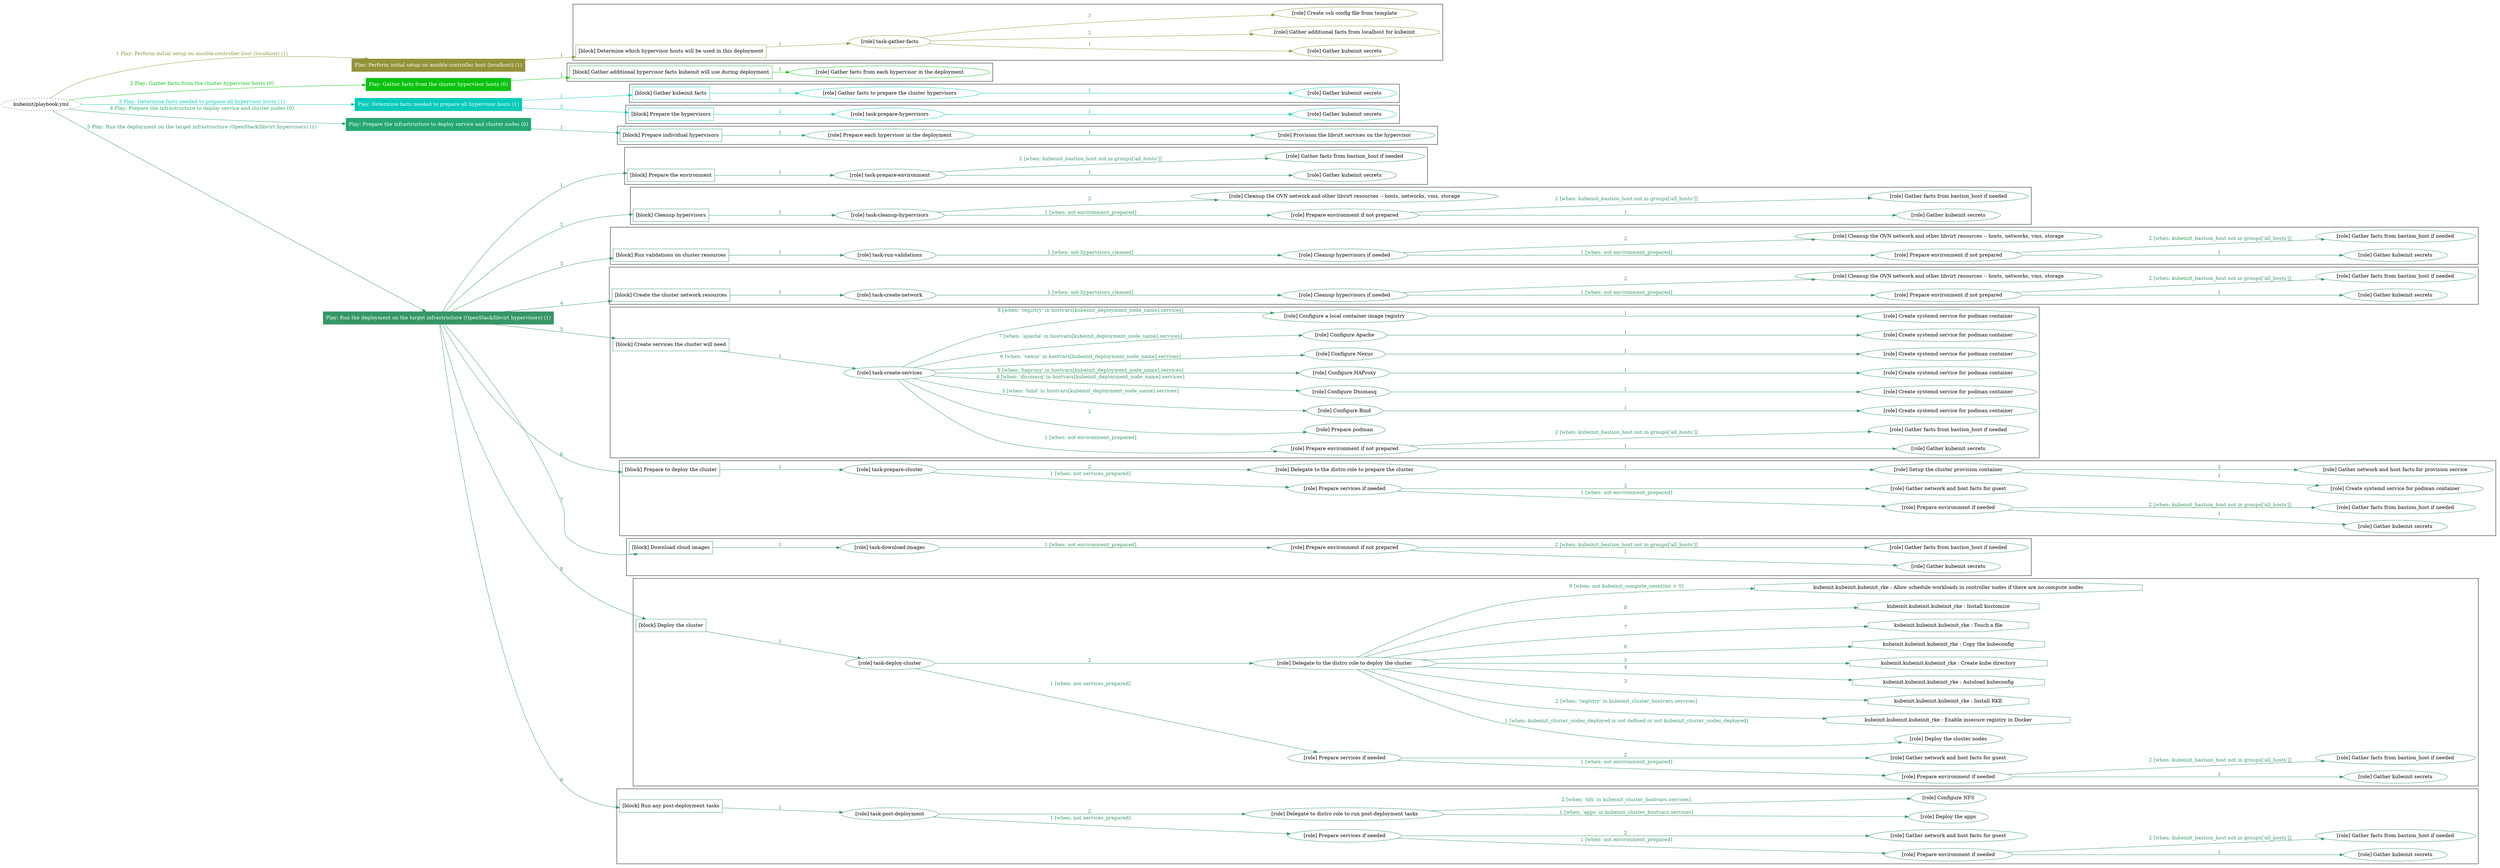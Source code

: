 digraph {
	graph [concentrate=true ordering=in rankdir=LR ratio=fill]
	edge [esep=5 sep=10]
	"kubeinit/playbook.yml" [URL="/home/runner/work/kubeinit/kubeinit/kubeinit/playbook.yml" id=playbook_8eedfed4 style=dotted]
	"kubeinit/playbook.yml" -> play_1e797858 [label="1 Play: Perform initial setup on ansible-controller host (localhost) (1)" color="#939239" fontcolor="#939239" id=edge_play_1e797858 labeltooltip="1 Play: Perform initial setup on ansible-controller host (localhost) (1)" tooltip="1 Play: Perform initial setup on ansible-controller host (localhost) (1)"]
	subgraph "Play: Perform initial setup on ansible-controller host (localhost) (1)" {
		play_1e797858 [label="Play: Perform initial setup on ansible-controller host (localhost) (1)" URL="/home/runner/work/kubeinit/kubeinit/kubeinit/playbook.yml" color="#939239" fontcolor="#ffffff" id=play_1e797858 shape=box style=filled tooltip=localhost]
		play_1e797858 -> block_a1bff16b [label=1 color="#939239" fontcolor="#939239" id=edge_block_a1bff16b labeltooltip=1 tooltip=1]
		subgraph cluster_block_a1bff16b {
			block_a1bff16b [label="[block] Determine which hypervisor hosts will be used in this deployment" URL="/home/runner/work/kubeinit/kubeinit/kubeinit/playbook.yml" color="#939239" id=block_a1bff16b labeltooltip="Determine which hypervisor hosts will be used in this deployment" shape=box tooltip="Determine which hypervisor hosts will be used in this deployment"]
			block_a1bff16b -> role_6d0905bd [label="1 " color="#939239" fontcolor="#939239" id=edge_role_6d0905bd labeltooltip="1 " tooltip="1 "]
			subgraph "task-gather-facts" {
				role_6d0905bd [label="[role] task-gather-facts" URL="/home/runner/work/kubeinit/kubeinit/kubeinit/playbook.yml" color="#939239" id=role_6d0905bd tooltip="task-gather-facts"]
				role_6d0905bd -> role_d5a49503 [label="1 " color="#939239" fontcolor="#939239" id=edge_role_d5a49503 labeltooltip="1 " tooltip="1 "]
				subgraph "Gather kubeinit secrets" {
					role_d5a49503 [label="[role] Gather kubeinit secrets" URL="/home/runner/.ansible/collections/ansible_collections/kubeinit/kubeinit/roles/kubeinit_prepare/tasks/build_hypervisors_group.yml" color="#939239" id=role_d5a49503 tooltip="Gather kubeinit secrets"]
				}
				role_6d0905bd -> role_58026730 [label="2 " color="#939239" fontcolor="#939239" id=edge_role_58026730 labeltooltip="2 " tooltip="2 "]
				subgraph "Gather additional facts from localhost for kubeinit" {
					role_58026730 [label="[role] Gather additional facts from localhost for kubeinit" URL="/home/runner/.ansible/collections/ansible_collections/kubeinit/kubeinit/roles/kubeinit_prepare/tasks/build_hypervisors_group.yml" color="#939239" id=role_58026730 tooltip="Gather additional facts from localhost for kubeinit"]
				}
				role_6d0905bd -> role_0a7278ac [label="3 " color="#939239" fontcolor="#939239" id=edge_role_0a7278ac labeltooltip="3 " tooltip="3 "]
				subgraph "Create ssh config file from template" {
					role_0a7278ac [label="[role] Create ssh config file from template" URL="/home/runner/.ansible/collections/ansible_collections/kubeinit/kubeinit/roles/kubeinit_prepare/tasks/build_hypervisors_group.yml" color="#939239" id=role_0a7278ac tooltip="Create ssh config file from template"]
				}
			}
		}
	}
	"kubeinit/playbook.yml" -> play_204adbff [label="2 Play: Gather facts from the cluster hypervisor hosts (0)" color="#0ac210" fontcolor="#0ac210" id=edge_play_204adbff labeltooltip="2 Play: Gather facts from the cluster hypervisor hosts (0)" tooltip="2 Play: Gather facts from the cluster hypervisor hosts (0)"]
	subgraph "Play: Gather facts from the cluster hypervisor hosts (0)" {
		play_204adbff [label="Play: Gather facts from the cluster hypervisor hosts (0)" URL="/home/runner/work/kubeinit/kubeinit/kubeinit/playbook.yml" color="#0ac210" fontcolor="#ffffff" id=play_204adbff shape=box style=filled tooltip="Play: Gather facts from the cluster hypervisor hosts (0)"]
		play_204adbff -> block_8c978cdd [label=1 color="#0ac210" fontcolor="#0ac210" id=edge_block_8c978cdd labeltooltip=1 tooltip=1]
		subgraph cluster_block_8c978cdd {
			block_8c978cdd [label="[block] Gather additional hypervisor facts kubeinit will use during deployment" URL="/home/runner/work/kubeinit/kubeinit/kubeinit/playbook.yml" color="#0ac210" id=block_8c978cdd labeltooltip="Gather additional hypervisor facts kubeinit will use during deployment" shape=box tooltip="Gather additional hypervisor facts kubeinit will use during deployment"]
			block_8c978cdd -> role_9848b742 [label="1 " color="#0ac210" fontcolor="#0ac210" id=edge_role_9848b742 labeltooltip="1 " tooltip="1 "]
			subgraph "Gather facts from each hypervisor in the deployment" {
				role_9848b742 [label="[role] Gather facts from each hypervisor in the deployment" URL="/home/runner/work/kubeinit/kubeinit/kubeinit/playbook.yml" color="#0ac210" id=role_9848b742 tooltip="Gather facts from each hypervisor in the deployment"]
			}
		}
	}
	"kubeinit/playbook.yml" -> play_ca0d9baa [label="3 Play: Determine facts needed to prepare all hypervisor hosts (1)" color="#01cbb9" fontcolor="#01cbb9" id=edge_play_ca0d9baa labeltooltip="3 Play: Determine facts needed to prepare all hypervisor hosts (1)" tooltip="3 Play: Determine facts needed to prepare all hypervisor hosts (1)"]
	subgraph "Play: Determine facts needed to prepare all hypervisor hosts (1)" {
		play_ca0d9baa [label="Play: Determine facts needed to prepare all hypervisor hosts (1)" URL="/home/runner/work/kubeinit/kubeinit/kubeinit/playbook.yml" color="#01cbb9" fontcolor="#ffffff" id=play_ca0d9baa shape=box style=filled tooltip=localhost]
		play_ca0d9baa -> block_d8642d0f [label=1 color="#01cbb9" fontcolor="#01cbb9" id=edge_block_d8642d0f labeltooltip=1 tooltip=1]
		subgraph cluster_block_d8642d0f {
			block_d8642d0f [label="[block] Gather kubeinit facts" URL="/home/runner/work/kubeinit/kubeinit/kubeinit/playbook.yml" color="#01cbb9" id=block_d8642d0f labeltooltip="Gather kubeinit facts" shape=box tooltip="Gather kubeinit facts"]
			block_d8642d0f -> role_0ba8c899 [label="1 " color="#01cbb9" fontcolor="#01cbb9" id=edge_role_0ba8c899 labeltooltip="1 " tooltip="1 "]
			subgraph "Gather facts to prepare the cluster hypervisors" {
				role_0ba8c899 [label="[role] Gather facts to prepare the cluster hypervisors" URL="/home/runner/work/kubeinit/kubeinit/kubeinit/playbook.yml" color="#01cbb9" id=role_0ba8c899 tooltip="Gather facts to prepare the cluster hypervisors"]
				role_0ba8c899 -> role_d8b96870 [label="1 " color="#01cbb9" fontcolor="#01cbb9" id=edge_role_d8b96870 labeltooltip="1 " tooltip="1 "]
				subgraph "Gather kubeinit secrets" {
					role_d8b96870 [label="[role] Gather kubeinit secrets" URL="/home/runner/.ansible/collections/ansible_collections/kubeinit/kubeinit/roles/kubeinit_prepare/tasks/gather_kubeinit_facts.yml" color="#01cbb9" id=role_d8b96870 tooltip="Gather kubeinit secrets"]
				}
			}
		}
		play_ca0d9baa -> block_3d84497c [label=2 color="#01cbb9" fontcolor="#01cbb9" id=edge_block_3d84497c labeltooltip=2 tooltip=2]
		subgraph cluster_block_3d84497c {
			block_3d84497c [label="[block] Prepare the hypervisors" URL="/home/runner/work/kubeinit/kubeinit/kubeinit/playbook.yml" color="#01cbb9" id=block_3d84497c labeltooltip="Prepare the hypervisors" shape=box tooltip="Prepare the hypervisors"]
			block_3d84497c -> role_4d0ea5f3 [label="1 " color="#01cbb9" fontcolor="#01cbb9" id=edge_role_4d0ea5f3 labeltooltip="1 " tooltip="1 "]
			subgraph "task-prepare-hypervisors" {
				role_4d0ea5f3 [label="[role] task-prepare-hypervisors" URL="/home/runner/work/kubeinit/kubeinit/kubeinit/playbook.yml" color="#01cbb9" id=role_4d0ea5f3 tooltip="task-prepare-hypervisors"]
				role_4d0ea5f3 -> role_4bec5a34 [label="1 " color="#01cbb9" fontcolor="#01cbb9" id=edge_role_4bec5a34 labeltooltip="1 " tooltip="1 "]
				subgraph "Gather kubeinit secrets" {
					role_4bec5a34 [label="[role] Gather kubeinit secrets" URL="/home/runner/.ansible/collections/ansible_collections/kubeinit/kubeinit/roles/kubeinit_prepare/tasks/gather_kubeinit_facts.yml" color="#01cbb9" id=role_4bec5a34 tooltip="Gather kubeinit secrets"]
				}
			}
		}
	}
	"kubeinit/playbook.yml" -> play_868d81d6 [label="4 Play: Prepare the infrastructure to deploy service and cluster nodes (0)" color="#24a872" fontcolor="#24a872" id=edge_play_868d81d6 labeltooltip="4 Play: Prepare the infrastructure to deploy service and cluster nodes (0)" tooltip="4 Play: Prepare the infrastructure to deploy service and cluster nodes (0)"]
	subgraph "Play: Prepare the infrastructure to deploy service and cluster nodes (0)" {
		play_868d81d6 [label="Play: Prepare the infrastructure to deploy service and cluster nodes (0)" URL="/home/runner/work/kubeinit/kubeinit/kubeinit/playbook.yml" color="#24a872" fontcolor="#ffffff" id=play_868d81d6 shape=box style=filled tooltip="Play: Prepare the infrastructure to deploy service and cluster nodes (0)"]
		play_868d81d6 -> block_a5292ccb [label=1 color="#24a872" fontcolor="#24a872" id=edge_block_a5292ccb labeltooltip=1 tooltip=1]
		subgraph cluster_block_a5292ccb {
			block_a5292ccb [label="[block] Prepare individual hypervisors" URL="/home/runner/work/kubeinit/kubeinit/kubeinit/playbook.yml" color="#24a872" id=block_a5292ccb labeltooltip="Prepare individual hypervisors" shape=box tooltip="Prepare individual hypervisors"]
			block_a5292ccb -> role_bed4e971 [label="1 " color="#24a872" fontcolor="#24a872" id=edge_role_bed4e971 labeltooltip="1 " tooltip="1 "]
			subgraph "Prepare each hypervisor in the deployment" {
				role_bed4e971 [label="[role] Prepare each hypervisor in the deployment" URL="/home/runner/work/kubeinit/kubeinit/kubeinit/playbook.yml" color="#24a872" id=role_bed4e971 tooltip="Prepare each hypervisor in the deployment"]
				role_bed4e971 -> role_b795a69f [label="1 " color="#24a872" fontcolor="#24a872" id=edge_role_b795a69f labeltooltip="1 " tooltip="1 "]
				subgraph "Provision the libvirt services on the hypervisor" {
					role_b795a69f [label="[role] Provision the libvirt services on the hypervisor" URL="/home/runner/.ansible/collections/ansible_collections/kubeinit/kubeinit/roles/kubeinit_prepare/tasks/prepare_hypervisor.yml" color="#24a872" id=role_b795a69f tooltip="Provision the libvirt services on the hypervisor"]
				}
			}
		}
	}
	"kubeinit/playbook.yml" -> play_0445d84b [label="5 Play: Run the deployment on the target infrastructure (OpenStack/libvirt hypervisors) (1)" color="#359765" fontcolor="#359765" id=edge_play_0445d84b labeltooltip="5 Play: Run the deployment on the target infrastructure (OpenStack/libvirt hypervisors) (1)" tooltip="5 Play: Run the deployment on the target infrastructure (OpenStack/libvirt hypervisors) (1)"]
	subgraph "Play: Run the deployment on the target infrastructure (OpenStack/libvirt hypervisors) (1)" {
		play_0445d84b [label="Play: Run the deployment on the target infrastructure (OpenStack/libvirt hypervisors) (1)" URL="/home/runner/work/kubeinit/kubeinit/kubeinit/playbook.yml" color="#359765" fontcolor="#ffffff" id=play_0445d84b shape=box style=filled tooltip=localhost]
		play_0445d84b -> block_8e7015ad [label=1 color="#359765" fontcolor="#359765" id=edge_block_8e7015ad labeltooltip=1 tooltip=1]
		subgraph cluster_block_8e7015ad {
			block_8e7015ad [label="[block] Prepare the environment" URL="/home/runner/work/kubeinit/kubeinit/kubeinit/playbook.yml" color="#359765" id=block_8e7015ad labeltooltip="Prepare the environment" shape=box tooltip="Prepare the environment"]
			block_8e7015ad -> role_ce6ff0a6 [label="1 " color="#359765" fontcolor="#359765" id=edge_role_ce6ff0a6 labeltooltip="1 " tooltip="1 "]
			subgraph "task-prepare-environment" {
				role_ce6ff0a6 [label="[role] task-prepare-environment" URL="/home/runner/work/kubeinit/kubeinit/kubeinit/playbook.yml" color="#359765" id=role_ce6ff0a6 tooltip="task-prepare-environment"]
				role_ce6ff0a6 -> role_69020e70 [label="1 " color="#359765" fontcolor="#359765" id=edge_role_69020e70 labeltooltip="1 " tooltip="1 "]
				subgraph "Gather kubeinit secrets" {
					role_69020e70 [label="[role] Gather kubeinit secrets" URL="/home/runner/.ansible/collections/ansible_collections/kubeinit/kubeinit/roles/kubeinit_prepare/tasks/gather_kubeinit_facts.yml" color="#359765" id=role_69020e70 tooltip="Gather kubeinit secrets"]
				}
				role_ce6ff0a6 -> role_15342adc [label="2 [when: kubeinit_bastion_host not in groups['all_hosts']]" color="#359765" fontcolor="#359765" id=edge_role_15342adc labeltooltip="2 [when: kubeinit_bastion_host not in groups['all_hosts']]" tooltip="2 [when: kubeinit_bastion_host not in groups['all_hosts']]"]
				subgraph "Gather facts from bastion_host if needed" {
					role_15342adc [label="[role] Gather facts from bastion_host if needed" URL="/home/runner/.ansible/collections/ansible_collections/kubeinit/kubeinit/roles/kubeinit_prepare/tasks/main.yml" color="#359765" id=role_15342adc tooltip="Gather facts from bastion_host if needed"]
				}
			}
		}
		play_0445d84b -> block_17ed2532 [label=2 color="#359765" fontcolor="#359765" id=edge_block_17ed2532 labeltooltip=2 tooltip=2]
		subgraph cluster_block_17ed2532 {
			block_17ed2532 [label="[block] Cleanup hypervisors" URL="/home/runner/work/kubeinit/kubeinit/kubeinit/playbook.yml" color="#359765" id=block_17ed2532 labeltooltip="Cleanup hypervisors" shape=box tooltip="Cleanup hypervisors"]
			block_17ed2532 -> role_45a2e461 [label="1 " color="#359765" fontcolor="#359765" id=edge_role_45a2e461 labeltooltip="1 " tooltip="1 "]
			subgraph "task-cleanup-hypervisors" {
				role_45a2e461 [label="[role] task-cleanup-hypervisors" URL="/home/runner/work/kubeinit/kubeinit/kubeinit/playbook.yml" color="#359765" id=role_45a2e461 tooltip="task-cleanup-hypervisors"]
				role_45a2e461 -> role_2f07bc7a [label="1 [when: not environment_prepared]" color="#359765" fontcolor="#359765" id=edge_role_2f07bc7a labeltooltip="1 [when: not environment_prepared]" tooltip="1 [when: not environment_prepared]"]
				subgraph "Prepare environment if not prepared" {
					role_2f07bc7a [label="[role] Prepare environment if not prepared" URL="/home/runner/.ansible/collections/ansible_collections/kubeinit/kubeinit/roles/kubeinit_libvirt/tasks/cleanup_hypervisors.yml" color="#359765" id=role_2f07bc7a tooltip="Prepare environment if not prepared"]
					role_2f07bc7a -> role_24176b82 [label="1 " color="#359765" fontcolor="#359765" id=edge_role_24176b82 labeltooltip="1 " tooltip="1 "]
					subgraph "Gather kubeinit secrets" {
						role_24176b82 [label="[role] Gather kubeinit secrets" URL="/home/runner/.ansible/collections/ansible_collections/kubeinit/kubeinit/roles/kubeinit_prepare/tasks/gather_kubeinit_facts.yml" color="#359765" id=role_24176b82 tooltip="Gather kubeinit secrets"]
					}
					role_2f07bc7a -> role_0f2d4a53 [label="2 [when: kubeinit_bastion_host not in groups['all_hosts']]" color="#359765" fontcolor="#359765" id=edge_role_0f2d4a53 labeltooltip="2 [when: kubeinit_bastion_host not in groups['all_hosts']]" tooltip="2 [when: kubeinit_bastion_host not in groups['all_hosts']]"]
					subgraph "Gather facts from bastion_host if needed" {
						role_0f2d4a53 [label="[role] Gather facts from bastion_host if needed" URL="/home/runner/.ansible/collections/ansible_collections/kubeinit/kubeinit/roles/kubeinit_prepare/tasks/main.yml" color="#359765" id=role_0f2d4a53 tooltip="Gather facts from bastion_host if needed"]
					}
				}
				role_45a2e461 -> role_9709f04d [label="2 " color="#359765" fontcolor="#359765" id=edge_role_9709f04d labeltooltip="2 " tooltip="2 "]
				subgraph "Cleanup the OVN network and other libvirt resources -- hosts, networks, vms, storage" {
					role_9709f04d [label="[role] Cleanup the OVN network and other libvirt resources -- hosts, networks, vms, storage" URL="/home/runner/.ansible/collections/ansible_collections/kubeinit/kubeinit/roles/kubeinit_libvirt/tasks/cleanup_hypervisors.yml" color="#359765" id=role_9709f04d tooltip="Cleanup the OVN network and other libvirt resources -- hosts, networks, vms, storage"]
				}
			}
		}
		play_0445d84b -> block_4236ca18 [label=3 color="#359765" fontcolor="#359765" id=edge_block_4236ca18 labeltooltip=3 tooltip=3]
		subgraph cluster_block_4236ca18 {
			block_4236ca18 [label="[block] Run validations on cluster resources" URL="/home/runner/work/kubeinit/kubeinit/kubeinit/playbook.yml" color="#359765" id=block_4236ca18 labeltooltip="Run validations on cluster resources" shape=box tooltip="Run validations on cluster resources"]
			block_4236ca18 -> role_39589f9a [label="1 " color="#359765" fontcolor="#359765" id=edge_role_39589f9a labeltooltip="1 " tooltip="1 "]
			subgraph "task-run-validations" {
				role_39589f9a [label="[role] task-run-validations" URL="/home/runner/work/kubeinit/kubeinit/kubeinit/playbook.yml" color="#359765" id=role_39589f9a tooltip="task-run-validations"]
				role_39589f9a -> role_db1f4ced [label="1 [when: not hypervisors_cleaned]" color="#359765" fontcolor="#359765" id=edge_role_db1f4ced labeltooltip="1 [when: not hypervisors_cleaned]" tooltip="1 [when: not hypervisors_cleaned]"]
				subgraph "Cleanup hypervisors if needed" {
					role_db1f4ced [label="[role] Cleanup hypervisors if needed" URL="/home/runner/.ansible/collections/ansible_collections/kubeinit/kubeinit/roles/kubeinit_validations/tasks/main.yml" color="#359765" id=role_db1f4ced tooltip="Cleanup hypervisors if needed"]
					role_db1f4ced -> role_156ed389 [label="1 [when: not environment_prepared]" color="#359765" fontcolor="#359765" id=edge_role_156ed389 labeltooltip="1 [when: not environment_prepared]" tooltip="1 [when: not environment_prepared]"]
					subgraph "Prepare environment if not prepared" {
						role_156ed389 [label="[role] Prepare environment if not prepared" URL="/home/runner/.ansible/collections/ansible_collections/kubeinit/kubeinit/roles/kubeinit_libvirt/tasks/cleanup_hypervisors.yml" color="#359765" id=role_156ed389 tooltip="Prepare environment if not prepared"]
						role_156ed389 -> role_0f1ed8f8 [label="1 " color="#359765" fontcolor="#359765" id=edge_role_0f1ed8f8 labeltooltip="1 " tooltip="1 "]
						subgraph "Gather kubeinit secrets" {
							role_0f1ed8f8 [label="[role] Gather kubeinit secrets" URL="/home/runner/.ansible/collections/ansible_collections/kubeinit/kubeinit/roles/kubeinit_prepare/tasks/gather_kubeinit_facts.yml" color="#359765" id=role_0f1ed8f8 tooltip="Gather kubeinit secrets"]
						}
						role_156ed389 -> role_5d978b89 [label="2 [when: kubeinit_bastion_host not in groups['all_hosts']]" color="#359765" fontcolor="#359765" id=edge_role_5d978b89 labeltooltip="2 [when: kubeinit_bastion_host not in groups['all_hosts']]" tooltip="2 [when: kubeinit_bastion_host not in groups['all_hosts']]"]
						subgraph "Gather facts from bastion_host if needed" {
							role_5d978b89 [label="[role] Gather facts from bastion_host if needed" URL="/home/runner/.ansible/collections/ansible_collections/kubeinit/kubeinit/roles/kubeinit_prepare/tasks/main.yml" color="#359765" id=role_5d978b89 tooltip="Gather facts from bastion_host if needed"]
						}
					}
					role_db1f4ced -> role_2ca98962 [label="2 " color="#359765" fontcolor="#359765" id=edge_role_2ca98962 labeltooltip="2 " tooltip="2 "]
					subgraph "Cleanup the OVN network and other libvirt resources -- hosts, networks, vms, storage" {
						role_2ca98962 [label="[role] Cleanup the OVN network and other libvirt resources -- hosts, networks, vms, storage" URL="/home/runner/.ansible/collections/ansible_collections/kubeinit/kubeinit/roles/kubeinit_libvirt/tasks/cleanup_hypervisors.yml" color="#359765" id=role_2ca98962 tooltip="Cleanup the OVN network and other libvirt resources -- hosts, networks, vms, storage"]
					}
				}
			}
		}
		play_0445d84b -> block_2b06a42c [label=4 color="#359765" fontcolor="#359765" id=edge_block_2b06a42c labeltooltip=4 tooltip=4]
		subgraph cluster_block_2b06a42c {
			block_2b06a42c [label="[block] Create the cluster network resources" URL="/home/runner/work/kubeinit/kubeinit/kubeinit/playbook.yml" color="#359765" id=block_2b06a42c labeltooltip="Create the cluster network resources" shape=box tooltip="Create the cluster network resources"]
			block_2b06a42c -> role_46e4e333 [label="1 " color="#359765" fontcolor="#359765" id=edge_role_46e4e333 labeltooltip="1 " tooltip="1 "]
			subgraph "task-create-network" {
				role_46e4e333 [label="[role] task-create-network" URL="/home/runner/work/kubeinit/kubeinit/kubeinit/playbook.yml" color="#359765" id=role_46e4e333 tooltip="task-create-network"]
				role_46e4e333 -> role_e4f7f6da [label="1 [when: not hypervisors_cleaned]" color="#359765" fontcolor="#359765" id=edge_role_e4f7f6da labeltooltip="1 [when: not hypervisors_cleaned]" tooltip="1 [when: not hypervisors_cleaned]"]
				subgraph "Cleanup hypervisors if needed" {
					role_e4f7f6da [label="[role] Cleanup hypervisors if needed" URL="/home/runner/.ansible/collections/ansible_collections/kubeinit/kubeinit/roles/kubeinit_libvirt/tasks/create_network.yml" color="#359765" id=role_e4f7f6da tooltip="Cleanup hypervisors if needed"]
					role_e4f7f6da -> role_2d909dca [label="1 [when: not environment_prepared]" color="#359765" fontcolor="#359765" id=edge_role_2d909dca labeltooltip="1 [when: not environment_prepared]" tooltip="1 [when: not environment_prepared]"]
					subgraph "Prepare environment if not prepared" {
						role_2d909dca [label="[role] Prepare environment if not prepared" URL="/home/runner/.ansible/collections/ansible_collections/kubeinit/kubeinit/roles/kubeinit_libvirt/tasks/cleanup_hypervisors.yml" color="#359765" id=role_2d909dca tooltip="Prepare environment if not prepared"]
						role_2d909dca -> role_5d358425 [label="1 " color="#359765" fontcolor="#359765" id=edge_role_5d358425 labeltooltip="1 " tooltip="1 "]
						subgraph "Gather kubeinit secrets" {
							role_5d358425 [label="[role] Gather kubeinit secrets" URL="/home/runner/.ansible/collections/ansible_collections/kubeinit/kubeinit/roles/kubeinit_prepare/tasks/gather_kubeinit_facts.yml" color="#359765" id=role_5d358425 tooltip="Gather kubeinit secrets"]
						}
						role_2d909dca -> role_508b287f [label="2 [when: kubeinit_bastion_host not in groups['all_hosts']]" color="#359765" fontcolor="#359765" id=edge_role_508b287f labeltooltip="2 [when: kubeinit_bastion_host not in groups['all_hosts']]" tooltip="2 [when: kubeinit_bastion_host not in groups['all_hosts']]"]
						subgraph "Gather facts from bastion_host if needed" {
							role_508b287f [label="[role] Gather facts from bastion_host if needed" URL="/home/runner/.ansible/collections/ansible_collections/kubeinit/kubeinit/roles/kubeinit_prepare/tasks/main.yml" color="#359765" id=role_508b287f tooltip="Gather facts from bastion_host if needed"]
						}
					}
					role_e4f7f6da -> role_532d4535 [label="2 " color="#359765" fontcolor="#359765" id=edge_role_532d4535 labeltooltip="2 " tooltip="2 "]
					subgraph "Cleanup the OVN network and other libvirt resources -- hosts, networks, vms, storage" {
						role_532d4535 [label="[role] Cleanup the OVN network and other libvirt resources -- hosts, networks, vms, storage" URL="/home/runner/.ansible/collections/ansible_collections/kubeinit/kubeinit/roles/kubeinit_libvirt/tasks/cleanup_hypervisors.yml" color="#359765" id=role_532d4535 tooltip="Cleanup the OVN network and other libvirt resources -- hosts, networks, vms, storage"]
					}
				}
			}
		}
		play_0445d84b -> block_4da63d54 [label=5 color="#359765" fontcolor="#359765" id=edge_block_4da63d54 labeltooltip=5 tooltip=5]
		subgraph cluster_block_4da63d54 {
			block_4da63d54 [label="[block] Create services the cluster will need" URL="/home/runner/work/kubeinit/kubeinit/kubeinit/playbook.yml" color="#359765" id=block_4da63d54 labeltooltip="Create services the cluster will need" shape=box tooltip="Create services the cluster will need"]
			block_4da63d54 -> role_f96d49fc [label="1 " color="#359765" fontcolor="#359765" id=edge_role_f96d49fc labeltooltip="1 " tooltip="1 "]
			subgraph "task-create-services" {
				role_f96d49fc [label="[role] task-create-services" URL="/home/runner/work/kubeinit/kubeinit/kubeinit/playbook.yml" color="#359765" id=role_f96d49fc tooltip="task-create-services"]
				role_f96d49fc -> role_b905883b [label="1 [when: not environment_prepared]" color="#359765" fontcolor="#359765" id=edge_role_b905883b labeltooltip="1 [when: not environment_prepared]" tooltip="1 [when: not environment_prepared]"]
				subgraph "Prepare environment if not prepared" {
					role_b905883b [label="[role] Prepare environment if not prepared" URL="/home/runner/.ansible/collections/ansible_collections/kubeinit/kubeinit/roles/kubeinit_services/tasks/main.yml" color="#359765" id=role_b905883b tooltip="Prepare environment if not prepared"]
					role_b905883b -> role_678f3c0a [label="1 " color="#359765" fontcolor="#359765" id=edge_role_678f3c0a labeltooltip="1 " tooltip="1 "]
					subgraph "Gather kubeinit secrets" {
						role_678f3c0a [label="[role] Gather kubeinit secrets" URL="/home/runner/.ansible/collections/ansible_collections/kubeinit/kubeinit/roles/kubeinit_prepare/tasks/gather_kubeinit_facts.yml" color="#359765" id=role_678f3c0a tooltip="Gather kubeinit secrets"]
					}
					role_b905883b -> role_ffd07c5b [label="2 [when: kubeinit_bastion_host not in groups['all_hosts']]" color="#359765" fontcolor="#359765" id=edge_role_ffd07c5b labeltooltip="2 [when: kubeinit_bastion_host not in groups['all_hosts']]" tooltip="2 [when: kubeinit_bastion_host not in groups['all_hosts']]"]
					subgraph "Gather facts from bastion_host if needed" {
						role_ffd07c5b [label="[role] Gather facts from bastion_host if needed" URL="/home/runner/.ansible/collections/ansible_collections/kubeinit/kubeinit/roles/kubeinit_prepare/tasks/main.yml" color="#359765" id=role_ffd07c5b tooltip="Gather facts from bastion_host if needed"]
					}
				}
				role_f96d49fc -> role_c122ee60 [label="2 " color="#359765" fontcolor="#359765" id=edge_role_c122ee60 labeltooltip="2 " tooltip="2 "]
				subgraph "Prepare podman" {
					role_c122ee60 [label="[role] Prepare podman" URL="/home/runner/.ansible/collections/ansible_collections/kubeinit/kubeinit/roles/kubeinit_services/tasks/00_create_service_pod.yml" color="#359765" id=role_c122ee60 tooltip="Prepare podman"]
				}
				role_f96d49fc -> role_575ab20f [label="3 [when: 'bind' in hostvars[kubeinit_deployment_node_name].services]" color="#359765" fontcolor="#359765" id=edge_role_575ab20f labeltooltip="3 [when: 'bind' in hostvars[kubeinit_deployment_node_name].services]" tooltip="3 [when: 'bind' in hostvars[kubeinit_deployment_node_name].services]"]
				subgraph "Configure Bind" {
					role_575ab20f [label="[role] Configure Bind" URL="/home/runner/.ansible/collections/ansible_collections/kubeinit/kubeinit/roles/kubeinit_services/tasks/start_services_containers.yml" color="#359765" id=role_575ab20f tooltip="Configure Bind"]
					role_575ab20f -> role_bf8426d0 [label="1 " color="#359765" fontcolor="#359765" id=edge_role_bf8426d0 labeltooltip="1 " tooltip="1 "]
					subgraph "Create systemd service for podman container" {
						role_bf8426d0 [label="[role] Create systemd service for podman container" URL="/home/runner/.ansible/collections/ansible_collections/kubeinit/kubeinit/roles/kubeinit_bind/tasks/main.yml" color="#359765" id=role_bf8426d0 tooltip="Create systemd service for podman container"]
					}
				}
				role_f96d49fc -> role_3d39247a [label="4 [when: 'dnsmasq' in hostvars[kubeinit_deployment_node_name].services]" color="#359765" fontcolor="#359765" id=edge_role_3d39247a labeltooltip="4 [when: 'dnsmasq' in hostvars[kubeinit_deployment_node_name].services]" tooltip="4 [when: 'dnsmasq' in hostvars[kubeinit_deployment_node_name].services]"]
				subgraph "Configure Dnsmasq" {
					role_3d39247a [label="[role] Configure Dnsmasq" URL="/home/runner/.ansible/collections/ansible_collections/kubeinit/kubeinit/roles/kubeinit_services/tasks/start_services_containers.yml" color="#359765" id=role_3d39247a tooltip="Configure Dnsmasq"]
					role_3d39247a -> role_33673b81 [label="1 " color="#359765" fontcolor="#359765" id=edge_role_33673b81 labeltooltip="1 " tooltip="1 "]
					subgraph "Create systemd service for podman container" {
						role_33673b81 [label="[role] Create systemd service for podman container" URL="/home/runner/.ansible/collections/ansible_collections/kubeinit/kubeinit/roles/kubeinit_dnsmasq/tasks/main.yml" color="#359765" id=role_33673b81 tooltip="Create systemd service for podman container"]
					}
				}
				role_f96d49fc -> role_af444aca [label="5 [when: 'haproxy' in hostvars[kubeinit_deployment_node_name].services]" color="#359765" fontcolor="#359765" id=edge_role_af444aca labeltooltip="5 [when: 'haproxy' in hostvars[kubeinit_deployment_node_name].services]" tooltip="5 [when: 'haproxy' in hostvars[kubeinit_deployment_node_name].services]"]
				subgraph "Configure HAProxy" {
					role_af444aca [label="[role] Configure HAProxy" URL="/home/runner/.ansible/collections/ansible_collections/kubeinit/kubeinit/roles/kubeinit_services/tasks/start_services_containers.yml" color="#359765" id=role_af444aca tooltip="Configure HAProxy"]
					role_af444aca -> role_18fcdfc0 [label="1 " color="#359765" fontcolor="#359765" id=edge_role_18fcdfc0 labeltooltip="1 " tooltip="1 "]
					subgraph "Create systemd service for podman container" {
						role_18fcdfc0 [label="[role] Create systemd service for podman container" URL="/home/runner/.ansible/collections/ansible_collections/kubeinit/kubeinit/roles/kubeinit_haproxy/tasks/main.yml" color="#359765" id=role_18fcdfc0 tooltip="Create systemd service for podman container"]
					}
				}
				role_f96d49fc -> role_7eaf075d [label="6 [when: 'nexus' in hostvars[kubeinit_deployment_node_name].services]" color="#359765" fontcolor="#359765" id=edge_role_7eaf075d labeltooltip="6 [when: 'nexus' in hostvars[kubeinit_deployment_node_name].services]" tooltip="6 [when: 'nexus' in hostvars[kubeinit_deployment_node_name].services]"]
				subgraph "Configure Nexus" {
					role_7eaf075d [label="[role] Configure Nexus" URL="/home/runner/.ansible/collections/ansible_collections/kubeinit/kubeinit/roles/kubeinit_services/tasks/start_services_containers.yml" color="#359765" id=role_7eaf075d tooltip="Configure Nexus"]
					role_7eaf075d -> role_58b36bd2 [label="1 " color="#359765" fontcolor="#359765" id=edge_role_58b36bd2 labeltooltip="1 " tooltip="1 "]
					subgraph "Create systemd service for podman container" {
						role_58b36bd2 [label="[role] Create systemd service for podman container" URL="/home/runner/.ansible/collections/ansible_collections/kubeinit/kubeinit/roles/kubeinit_nexus/tasks/main.yml" color="#359765" id=role_58b36bd2 tooltip="Create systemd service for podman container"]
					}
				}
				role_f96d49fc -> role_6b49387d [label="7 [when: 'apache' in hostvars[kubeinit_deployment_node_name].services]" color="#359765" fontcolor="#359765" id=edge_role_6b49387d labeltooltip="7 [when: 'apache' in hostvars[kubeinit_deployment_node_name].services]" tooltip="7 [when: 'apache' in hostvars[kubeinit_deployment_node_name].services]"]
				subgraph "Configure Apache" {
					role_6b49387d [label="[role] Configure Apache" URL="/home/runner/.ansible/collections/ansible_collections/kubeinit/kubeinit/roles/kubeinit_services/tasks/start_services_containers.yml" color="#359765" id=role_6b49387d tooltip="Configure Apache"]
					role_6b49387d -> role_6f473e18 [label="1 " color="#359765" fontcolor="#359765" id=edge_role_6f473e18 labeltooltip="1 " tooltip="1 "]
					subgraph "Create systemd service for podman container" {
						role_6f473e18 [label="[role] Create systemd service for podman container" URL="/home/runner/.ansible/collections/ansible_collections/kubeinit/kubeinit/roles/kubeinit_apache/tasks/main.yml" color="#359765" id=role_6f473e18 tooltip="Create systemd service for podman container"]
					}
				}
				role_f96d49fc -> role_86da0c72 [label="8 [when: 'registry' in hostvars[kubeinit_deployment_node_name].services]" color="#359765" fontcolor="#359765" id=edge_role_86da0c72 labeltooltip="8 [when: 'registry' in hostvars[kubeinit_deployment_node_name].services]" tooltip="8 [when: 'registry' in hostvars[kubeinit_deployment_node_name].services]"]
				subgraph "Configure a local container image registry" {
					role_86da0c72 [label="[role] Configure a local container image registry" URL="/home/runner/.ansible/collections/ansible_collections/kubeinit/kubeinit/roles/kubeinit_services/tasks/start_services_containers.yml" color="#359765" id=role_86da0c72 tooltip="Configure a local container image registry"]
					role_86da0c72 -> role_f8e60afa [label="1 " color="#359765" fontcolor="#359765" id=edge_role_f8e60afa labeltooltip="1 " tooltip="1 "]
					subgraph "Create systemd service for podman container" {
						role_f8e60afa [label="[role] Create systemd service for podman container" URL="/home/runner/.ansible/collections/ansible_collections/kubeinit/kubeinit/roles/kubeinit_registry/tasks/main.yml" color="#359765" id=role_f8e60afa tooltip="Create systemd service for podman container"]
					}
				}
			}
		}
		play_0445d84b -> block_8fa6963f [label=6 color="#359765" fontcolor="#359765" id=edge_block_8fa6963f labeltooltip=6 tooltip=6]
		subgraph cluster_block_8fa6963f {
			block_8fa6963f [label="[block] Prepare to deploy the cluster" URL="/home/runner/work/kubeinit/kubeinit/kubeinit/playbook.yml" color="#359765" id=block_8fa6963f labeltooltip="Prepare to deploy the cluster" shape=box tooltip="Prepare to deploy the cluster"]
			block_8fa6963f -> role_d2fa24b5 [label="1 " color="#359765" fontcolor="#359765" id=edge_role_d2fa24b5 labeltooltip="1 " tooltip="1 "]
			subgraph "task-prepare-cluster" {
				role_d2fa24b5 [label="[role] task-prepare-cluster" URL="/home/runner/work/kubeinit/kubeinit/kubeinit/playbook.yml" color="#359765" id=role_d2fa24b5 tooltip="task-prepare-cluster"]
				role_d2fa24b5 -> role_789bf935 [label="1 [when: not services_prepared]" color="#359765" fontcolor="#359765" id=edge_role_789bf935 labeltooltip="1 [when: not services_prepared]" tooltip="1 [when: not services_prepared]"]
				subgraph "Prepare services if needed" {
					role_789bf935 [label="[role] Prepare services if needed" URL="/home/runner/.ansible/collections/ansible_collections/kubeinit/kubeinit/roles/kubeinit_prepare/tasks/prepare_cluster.yml" color="#359765" id=role_789bf935 tooltip="Prepare services if needed"]
					role_789bf935 -> role_9d76863a [label="1 [when: not environment_prepared]" color="#359765" fontcolor="#359765" id=edge_role_9d76863a labeltooltip="1 [when: not environment_prepared]" tooltip="1 [when: not environment_prepared]"]
					subgraph "Prepare environment if needed" {
						role_9d76863a [label="[role] Prepare environment if needed" URL="/home/runner/.ansible/collections/ansible_collections/kubeinit/kubeinit/roles/kubeinit_services/tasks/prepare_services.yml" color="#359765" id=role_9d76863a tooltip="Prepare environment if needed"]
						role_9d76863a -> role_4c1cb735 [label="1 " color="#359765" fontcolor="#359765" id=edge_role_4c1cb735 labeltooltip="1 " tooltip="1 "]
						subgraph "Gather kubeinit secrets" {
							role_4c1cb735 [label="[role] Gather kubeinit secrets" URL="/home/runner/.ansible/collections/ansible_collections/kubeinit/kubeinit/roles/kubeinit_prepare/tasks/gather_kubeinit_facts.yml" color="#359765" id=role_4c1cb735 tooltip="Gather kubeinit secrets"]
						}
						role_9d76863a -> role_1fed9bfa [label="2 [when: kubeinit_bastion_host not in groups['all_hosts']]" color="#359765" fontcolor="#359765" id=edge_role_1fed9bfa labeltooltip="2 [when: kubeinit_bastion_host not in groups['all_hosts']]" tooltip="2 [when: kubeinit_bastion_host not in groups['all_hosts']]"]
						subgraph "Gather facts from bastion_host if needed" {
							role_1fed9bfa [label="[role] Gather facts from bastion_host if needed" URL="/home/runner/.ansible/collections/ansible_collections/kubeinit/kubeinit/roles/kubeinit_prepare/tasks/main.yml" color="#359765" id=role_1fed9bfa tooltip="Gather facts from bastion_host if needed"]
						}
					}
					role_789bf935 -> role_3aefe2a3 [label="2 " color="#359765" fontcolor="#359765" id=edge_role_3aefe2a3 labeltooltip="2 " tooltip="2 "]
					subgraph "Gather network and host facts for guest" {
						role_3aefe2a3 [label="[role] Gather network and host facts for guest" URL="/home/runner/.ansible/collections/ansible_collections/kubeinit/kubeinit/roles/kubeinit_services/tasks/prepare_services.yml" color="#359765" id=role_3aefe2a3 tooltip="Gather network and host facts for guest"]
					}
				}
				role_d2fa24b5 -> role_d3429c58 [label="2 " color="#359765" fontcolor="#359765" id=edge_role_d3429c58 labeltooltip="2 " tooltip="2 "]
				subgraph "Delegate to the distro role to prepare the cluster" {
					role_d3429c58 [label="[role] Delegate to the distro role to prepare the cluster" URL="/home/runner/.ansible/collections/ansible_collections/kubeinit/kubeinit/roles/kubeinit_prepare/tasks/prepare_cluster.yml" color="#359765" id=role_d3429c58 tooltip="Delegate to the distro role to prepare the cluster"]
					role_d3429c58 -> role_92a9c5af [label="1 " color="#359765" fontcolor="#359765" id=edge_role_92a9c5af labeltooltip="1 " tooltip="1 "]
					subgraph "Setup the cluster provision container" {
						role_92a9c5af [label="[role] Setup the cluster provision container" URL="/home/runner/.ansible/collections/ansible_collections/kubeinit/kubeinit/roles/kubeinit_rke/tasks/prepare_cluster.yml" color="#359765" id=role_92a9c5af tooltip="Setup the cluster provision container"]
						role_92a9c5af -> role_885a474e [label="1 " color="#359765" fontcolor="#359765" id=edge_role_885a474e labeltooltip="1 " tooltip="1 "]
						subgraph "Create systemd service for podman container" {
							role_885a474e [label="[role] Create systemd service for podman container" URL="/home/runner/.ansible/collections/ansible_collections/kubeinit/kubeinit/roles/kubeinit_services/tasks/create_provision_container.yml" color="#359765" id=role_885a474e tooltip="Create systemd service for podman container"]
						}
						role_92a9c5af -> role_ad6cf75a [label="2 " color="#359765" fontcolor="#359765" id=edge_role_ad6cf75a labeltooltip="2 " tooltip="2 "]
						subgraph "Gather network and host facts for provision service" {
							role_ad6cf75a [label="[role] Gather network and host facts for provision service" URL="/home/runner/.ansible/collections/ansible_collections/kubeinit/kubeinit/roles/kubeinit_services/tasks/create_provision_container.yml" color="#359765" id=role_ad6cf75a tooltip="Gather network and host facts for provision service"]
						}
					}
				}
			}
		}
		play_0445d84b -> block_28f2c9ed [label=7 color="#359765" fontcolor="#359765" id=edge_block_28f2c9ed labeltooltip=7 tooltip=7]
		subgraph cluster_block_28f2c9ed {
			block_28f2c9ed [label="[block] Download cloud images" URL="/home/runner/work/kubeinit/kubeinit/kubeinit/playbook.yml" color="#359765" id=block_28f2c9ed labeltooltip="Download cloud images" shape=box tooltip="Download cloud images"]
			block_28f2c9ed -> role_7ad60990 [label="1 " color="#359765" fontcolor="#359765" id=edge_role_7ad60990 labeltooltip="1 " tooltip="1 "]
			subgraph "task-download-images" {
				role_7ad60990 [label="[role] task-download-images" URL="/home/runner/work/kubeinit/kubeinit/kubeinit/playbook.yml" color="#359765" id=role_7ad60990 tooltip="task-download-images"]
				role_7ad60990 -> role_89263b53 [label="1 [when: not environment_prepared]" color="#359765" fontcolor="#359765" id=edge_role_89263b53 labeltooltip="1 [when: not environment_prepared]" tooltip="1 [when: not environment_prepared]"]
				subgraph "Prepare environment if not prepared" {
					role_89263b53 [label="[role] Prepare environment if not prepared" URL="/home/runner/.ansible/collections/ansible_collections/kubeinit/kubeinit/roles/kubeinit_libvirt/tasks/download_cloud_images.yml" color="#359765" id=role_89263b53 tooltip="Prepare environment if not prepared"]
					role_89263b53 -> role_c5418426 [label="1 " color="#359765" fontcolor="#359765" id=edge_role_c5418426 labeltooltip="1 " tooltip="1 "]
					subgraph "Gather kubeinit secrets" {
						role_c5418426 [label="[role] Gather kubeinit secrets" URL="/home/runner/.ansible/collections/ansible_collections/kubeinit/kubeinit/roles/kubeinit_prepare/tasks/gather_kubeinit_facts.yml" color="#359765" id=role_c5418426 tooltip="Gather kubeinit secrets"]
					}
					role_89263b53 -> role_883151e2 [label="2 [when: kubeinit_bastion_host not in groups['all_hosts']]" color="#359765" fontcolor="#359765" id=edge_role_883151e2 labeltooltip="2 [when: kubeinit_bastion_host not in groups['all_hosts']]" tooltip="2 [when: kubeinit_bastion_host not in groups['all_hosts']]"]
					subgraph "Gather facts from bastion_host if needed" {
						role_883151e2 [label="[role] Gather facts from bastion_host if needed" URL="/home/runner/.ansible/collections/ansible_collections/kubeinit/kubeinit/roles/kubeinit_prepare/tasks/main.yml" color="#359765" id=role_883151e2 tooltip="Gather facts from bastion_host if needed"]
					}
				}
			}
		}
		play_0445d84b -> block_6c46a168 [label=8 color="#359765" fontcolor="#359765" id=edge_block_6c46a168 labeltooltip=8 tooltip=8]
		subgraph cluster_block_6c46a168 {
			block_6c46a168 [label="[block] Deploy the cluster" URL="/home/runner/work/kubeinit/kubeinit/kubeinit/playbook.yml" color="#359765" id=block_6c46a168 labeltooltip="Deploy the cluster" shape=box tooltip="Deploy the cluster"]
			block_6c46a168 -> role_df842513 [label="1 " color="#359765" fontcolor="#359765" id=edge_role_df842513 labeltooltip="1 " tooltip="1 "]
			subgraph "task-deploy-cluster" {
				role_df842513 [label="[role] task-deploy-cluster" URL="/home/runner/work/kubeinit/kubeinit/kubeinit/playbook.yml" color="#359765" id=role_df842513 tooltip="task-deploy-cluster"]
				role_df842513 -> role_915a729b [label="1 [when: not services_prepared]" color="#359765" fontcolor="#359765" id=edge_role_915a729b labeltooltip="1 [when: not services_prepared]" tooltip="1 [when: not services_prepared]"]
				subgraph "Prepare services if needed" {
					role_915a729b [label="[role] Prepare services if needed" URL="/home/runner/.ansible/collections/ansible_collections/kubeinit/kubeinit/roles/kubeinit_prepare/tasks/deploy_cluster.yml" color="#359765" id=role_915a729b tooltip="Prepare services if needed"]
					role_915a729b -> role_5268bb9b [label="1 [when: not environment_prepared]" color="#359765" fontcolor="#359765" id=edge_role_5268bb9b labeltooltip="1 [when: not environment_prepared]" tooltip="1 [when: not environment_prepared]"]
					subgraph "Prepare environment if needed" {
						role_5268bb9b [label="[role] Prepare environment if needed" URL="/home/runner/.ansible/collections/ansible_collections/kubeinit/kubeinit/roles/kubeinit_services/tasks/prepare_services.yml" color="#359765" id=role_5268bb9b tooltip="Prepare environment if needed"]
						role_5268bb9b -> role_640cd259 [label="1 " color="#359765" fontcolor="#359765" id=edge_role_640cd259 labeltooltip="1 " tooltip="1 "]
						subgraph "Gather kubeinit secrets" {
							role_640cd259 [label="[role] Gather kubeinit secrets" URL="/home/runner/.ansible/collections/ansible_collections/kubeinit/kubeinit/roles/kubeinit_prepare/tasks/gather_kubeinit_facts.yml" color="#359765" id=role_640cd259 tooltip="Gather kubeinit secrets"]
						}
						role_5268bb9b -> role_097de400 [label="2 [when: kubeinit_bastion_host not in groups['all_hosts']]" color="#359765" fontcolor="#359765" id=edge_role_097de400 labeltooltip="2 [when: kubeinit_bastion_host not in groups['all_hosts']]" tooltip="2 [when: kubeinit_bastion_host not in groups['all_hosts']]"]
						subgraph "Gather facts from bastion_host if needed" {
							role_097de400 [label="[role] Gather facts from bastion_host if needed" URL="/home/runner/.ansible/collections/ansible_collections/kubeinit/kubeinit/roles/kubeinit_prepare/tasks/main.yml" color="#359765" id=role_097de400 tooltip="Gather facts from bastion_host if needed"]
						}
					}
					role_915a729b -> role_9c9bf6c9 [label="2 " color="#359765" fontcolor="#359765" id=edge_role_9c9bf6c9 labeltooltip="2 " tooltip="2 "]
					subgraph "Gather network and host facts for guest" {
						role_9c9bf6c9 [label="[role] Gather network and host facts for guest" URL="/home/runner/.ansible/collections/ansible_collections/kubeinit/kubeinit/roles/kubeinit_services/tasks/prepare_services.yml" color="#359765" id=role_9c9bf6c9 tooltip="Gather network and host facts for guest"]
					}
				}
				role_df842513 -> role_74cc75a2 [label="2 " color="#359765" fontcolor="#359765" id=edge_role_74cc75a2 labeltooltip="2 " tooltip="2 "]
				subgraph "Delegate to the distro role to deploy the cluster" {
					role_74cc75a2 [label="[role] Delegate to the distro role to deploy the cluster" URL="/home/runner/.ansible/collections/ansible_collections/kubeinit/kubeinit/roles/kubeinit_prepare/tasks/deploy_cluster.yml" color="#359765" id=role_74cc75a2 tooltip="Delegate to the distro role to deploy the cluster"]
					role_74cc75a2 -> role_eb02d3fd [label="1 [when: kubeinit_cluster_nodes_deployed is not defined or not kubeinit_cluster_nodes_deployed]" color="#359765" fontcolor="#359765" id=edge_role_eb02d3fd labeltooltip="1 [when: kubeinit_cluster_nodes_deployed is not defined or not kubeinit_cluster_nodes_deployed]" tooltip="1 [when: kubeinit_cluster_nodes_deployed is not defined or not kubeinit_cluster_nodes_deployed]"]
					subgraph "Deploy the cluster nodes" {
						role_eb02d3fd [label="[role] Deploy the cluster nodes" URL="/home/runner/.ansible/collections/ansible_collections/kubeinit/kubeinit/roles/kubeinit_rke/tasks/main.yml" color="#359765" id=role_eb02d3fd tooltip="Deploy the cluster nodes"]
					}
					task_ca678e27 [label="kubeinit.kubeinit.kubeinit_rke : Enable insecure registry in Docker" URL="/home/runner/.ansible/collections/ansible_collections/kubeinit/kubeinit/roles/kubeinit_rke/tasks/main.yml" color="#359765" id=task_ca678e27 shape=octagon tooltip="kubeinit.kubeinit.kubeinit_rke : Enable insecure registry in Docker"]
					role_74cc75a2 -> task_ca678e27 [label="2 [when: 'registry' in kubeinit_cluster_hostvars.services]" color="#359765" fontcolor="#359765" id=edge_task_ca678e27 labeltooltip="2 [when: 'registry' in kubeinit_cluster_hostvars.services]" tooltip="2 [when: 'registry' in kubeinit_cluster_hostvars.services]"]
					task_028333ca [label="kubeinit.kubeinit.kubeinit_rke : Install RKE" URL="/home/runner/.ansible/collections/ansible_collections/kubeinit/kubeinit/roles/kubeinit_rke/tasks/main.yml" color="#359765" id=task_028333ca shape=octagon tooltip="kubeinit.kubeinit.kubeinit_rke : Install RKE"]
					role_74cc75a2 -> task_028333ca [label="3 " color="#359765" fontcolor="#359765" id=edge_task_028333ca labeltooltip="3 " tooltip="3 "]
					task_76b52cca [label="kubeinit.kubeinit.kubeinit_rke : Autoload kubeconfig" URL="/home/runner/.ansible/collections/ansible_collections/kubeinit/kubeinit/roles/kubeinit_rke/tasks/main.yml" color="#359765" id=task_76b52cca shape=octagon tooltip="kubeinit.kubeinit.kubeinit_rke : Autoload kubeconfig"]
					role_74cc75a2 -> task_76b52cca [label="4 " color="#359765" fontcolor="#359765" id=edge_task_76b52cca labeltooltip="4 " tooltip="4 "]
					task_4e49c117 [label="kubeinit.kubeinit.kubeinit_rke : Create kube directory" URL="/home/runner/.ansible/collections/ansible_collections/kubeinit/kubeinit/roles/kubeinit_rke/tasks/main.yml" color="#359765" id=task_4e49c117 shape=octagon tooltip="kubeinit.kubeinit.kubeinit_rke : Create kube directory"]
					role_74cc75a2 -> task_4e49c117 [label="5 " color="#359765" fontcolor="#359765" id=edge_task_4e49c117 labeltooltip="5 " tooltip="5 "]
					task_c193aa4a [label="kubeinit.kubeinit.kubeinit_rke : Copy the kubeconfig" URL="/home/runner/.ansible/collections/ansible_collections/kubeinit/kubeinit/roles/kubeinit_rke/tasks/main.yml" color="#359765" id=task_c193aa4a shape=octagon tooltip="kubeinit.kubeinit.kubeinit_rke : Copy the kubeconfig"]
					role_74cc75a2 -> task_c193aa4a [label="6 " color="#359765" fontcolor="#359765" id=edge_task_c193aa4a labeltooltip="6 " tooltip="6 "]
					task_b16dce02 [label="kubeinit.kubeinit.kubeinit_rke : Touch a file" URL="/home/runner/.ansible/collections/ansible_collections/kubeinit/kubeinit/roles/kubeinit_rke/tasks/main.yml" color="#359765" id=task_b16dce02 shape=octagon tooltip="kubeinit.kubeinit.kubeinit_rke : Touch a file"]
					role_74cc75a2 -> task_b16dce02 [label="7 " color="#359765" fontcolor="#359765" id=edge_task_b16dce02 labeltooltip="7 " tooltip="7 "]
					task_198ab302 [label="kubeinit.kubeinit.kubeinit_rke : Install kustomize" URL="/home/runner/.ansible/collections/ansible_collections/kubeinit/kubeinit/roles/kubeinit_rke/tasks/main.yml" color="#359765" id=task_198ab302 shape=octagon tooltip="kubeinit.kubeinit.kubeinit_rke : Install kustomize"]
					role_74cc75a2 -> task_198ab302 [label="8 " color="#359765" fontcolor="#359765" id=edge_task_198ab302 labeltooltip="8 " tooltip="8 "]
					task_31a938c0 [label="kubeinit.kubeinit.kubeinit_rke : Allow schedule workloads in controller nodes if there are no compute nodes" URL="/home/runner/.ansible/collections/ansible_collections/kubeinit/kubeinit/roles/kubeinit_rke/tasks/main.yml" color="#359765" id=task_31a938c0 shape=octagon tooltip="kubeinit.kubeinit.kubeinit_rke : Allow schedule workloads in controller nodes if there are no compute nodes"]
					role_74cc75a2 -> task_31a938c0 [label="9 [when: not kubeinit_compute_count|int > 0]" color="#359765" fontcolor="#359765" id=edge_task_31a938c0 labeltooltip="9 [when: not kubeinit_compute_count|int > 0]" tooltip="9 [when: not kubeinit_compute_count|int > 0]"]
				}
			}
		}
		play_0445d84b -> block_df7232eb [label=9 color="#359765" fontcolor="#359765" id=edge_block_df7232eb labeltooltip=9 tooltip=9]
		subgraph cluster_block_df7232eb {
			block_df7232eb [label="[block] Run any post-deployment tasks" URL="/home/runner/work/kubeinit/kubeinit/kubeinit/playbook.yml" color="#359765" id=block_df7232eb labeltooltip="Run any post-deployment tasks" shape=box tooltip="Run any post-deployment tasks"]
			block_df7232eb -> role_1c88cf4f [label="1 " color="#359765" fontcolor="#359765" id=edge_role_1c88cf4f labeltooltip="1 " tooltip="1 "]
			subgraph "task-post-deployment" {
				role_1c88cf4f [label="[role] task-post-deployment" URL="/home/runner/work/kubeinit/kubeinit/kubeinit/playbook.yml" color="#359765" id=role_1c88cf4f tooltip="task-post-deployment"]
				role_1c88cf4f -> role_decdb383 [label="1 [when: not services_prepared]" color="#359765" fontcolor="#359765" id=edge_role_decdb383 labeltooltip="1 [when: not services_prepared]" tooltip="1 [when: not services_prepared]"]
				subgraph "Prepare services if needed" {
					role_decdb383 [label="[role] Prepare services if needed" URL="/home/runner/.ansible/collections/ansible_collections/kubeinit/kubeinit/roles/kubeinit_prepare/tasks/post_deployment.yml" color="#359765" id=role_decdb383 tooltip="Prepare services if needed"]
					role_decdb383 -> role_794aa5de [label="1 [when: not environment_prepared]" color="#359765" fontcolor="#359765" id=edge_role_794aa5de labeltooltip="1 [when: not environment_prepared]" tooltip="1 [when: not environment_prepared]"]
					subgraph "Prepare environment if needed" {
						role_794aa5de [label="[role] Prepare environment if needed" URL="/home/runner/.ansible/collections/ansible_collections/kubeinit/kubeinit/roles/kubeinit_services/tasks/prepare_services.yml" color="#359765" id=role_794aa5de tooltip="Prepare environment if needed"]
						role_794aa5de -> role_2aea7bc1 [label="1 " color="#359765" fontcolor="#359765" id=edge_role_2aea7bc1 labeltooltip="1 " tooltip="1 "]
						subgraph "Gather kubeinit secrets" {
							role_2aea7bc1 [label="[role] Gather kubeinit secrets" URL="/home/runner/.ansible/collections/ansible_collections/kubeinit/kubeinit/roles/kubeinit_prepare/tasks/gather_kubeinit_facts.yml" color="#359765" id=role_2aea7bc1 tooltip="Gather kubeinit secrets"]
						}
						role_794aa5de -> role_9a1d7e42 [label="2 [when: kubeinit_bastion_host not in groups['all_hosts']]" color="#359765" fontcolor="#359765" id=edge_role_9a1d7e42 labeltooltip="2 [when: kubeinit_bastion_host not in groups['all_hosts']]" tooltip="2 [when: kubeinit_bastion_host not in groups['all_hosts']]"]
						subgraph "Gather facts from bastion_host if needed" {
							role_9a1d7e42 [label="[role] Gather facts from bastion_host if needed" URL="/home/runner/.ansible/collections/ansible_collections/kubeinit/kubeinit/roles/kubeinit_prepare/tasks/main.yml" color="#359765" id=role_9a1d7e42 tooltip="Gather facts from bastion_host if needed"]
						}
					}
					role_decdb383 -> role_f16c7edb [label="2 " color="#359765" fontcolor="#359765" id=edge_role_f16c7edb labeltooltip="2 " tooltip="2 "]
					subgraph "Gather network and host facts for guest" {
						role_f16c7edb [label="[role] Gather network and host facts for guest" URL="/home/runner/.ansible/collections/ansible_collections/kubeinit/kubeinit/roles/kubeinit_services/tasks/prepare_services.yml" color="#359765" id=role_f16c7edb tooltip="Gather network and host facts for guest"]
					}
				}
				role_1c88cf4f -> role_be3f3144 [label="2 " color="#359765" fontcolor="#359765" id=edge_role_be3f3144 labeltooltip="2 " tooltip="2 "]
				subgraph "Delegate to distro role to run post-deployment tasks" {
					role_be3f3144 [label="[role] Delegate to distro role to run post-deployment tasks" URL="/home/runner/.ansible/collections/ansible_collections/kubeinit/kubeinit/roles/kubeinit_prepare/tasks/post_deployment.yml" color="#359765" id=role_be3f3144 tooltip="Delegate to distro role to run post-deployment tasks"]
					role_be3f3144 -> role_d1feba14 [label="1 [when: 'apps' in kubeinit_cluster_hostvars.services]" color="#359765" fontcolor="#359765" id=edge_role_d1feba14 labeltooltip="1 [when: 'apps' in kubeinit_cluster_hostvars.services]" tooltip="1 [when: 'apps' in kubeinit_cluster_hostvars.services]"]
					subgraph "Deploy the apps" {
						role_d1feba14 [label="[role] Deploy the apps" URL="/home/runner/.ansible/collections/ansible_collections/kubeinit/kubeinit/roles/kubeinit_rke/tasks/post_deployment_tasks.yml" color="#359765" id=role_d1feba14 tooltip="Deploy the apps"]
					}
					role_be3f3144 -> role_afa2d782 [label="2 [when: 'nfs' in kubeinit_cluster_hostvars.services]" color="#359765" fontcolor="#359765" id=edge_role_afa2d782 labeltooltip="2 [when: 'nfs' in kubeinit_cluster_hostvars.services]" tooltip="2 [when: 'nfs' in kubeinit_cluster_hostvars.services]"]
					subgraph "Configure NFS" {
						role_afa2d782 [label="[role] Configure NFS" URL="/home/runner/.ansible/collections/ansible_collections/kubeinit/kubeinit/roles/kubeinit_rke/tasks/post_deployment_tasks.yml" color="#359765" id=role_afa2d782 tooltip="Configure NFS"]
					}
				}
			}
		}
	}
}
